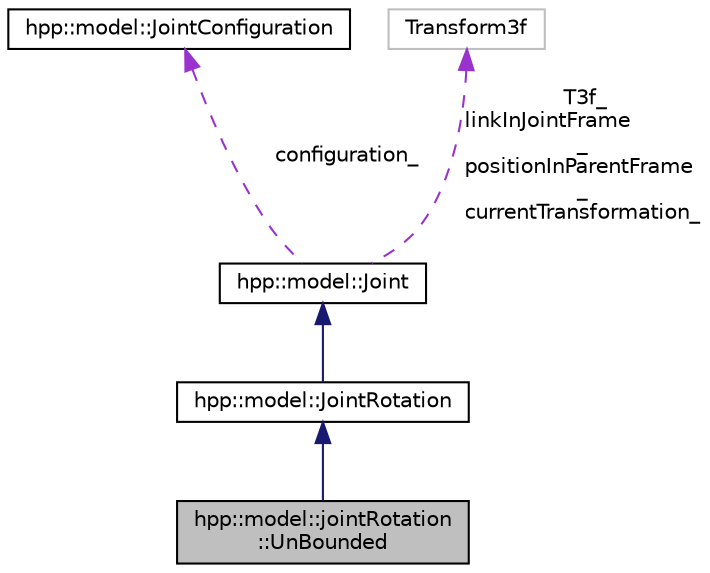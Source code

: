 digraph "hpp::model::jointRotation::UnBounded"
{
  edge [fontname="Helvetica",fontsize="10",labelfontname="Helvetica",labelfontsize="10"];
  node [fontname="Helvetica",fontsize="10",shape=record];
  Node1 [label="hpp::model::jointRotation\l::UnBounded",height=0.2,width=0.4,color="black", fillcolor="grey75", style="filled" fontcolor="black"];
  Node2 -> Node1 [dir="back",color="midnightblue",fontsize="10",style="solid",fontname="Helvetica"];
  Node2 [label="hpp::model::JointRotation",height=0.2,width=0.4,color="black", fillcolor="white", style="filled",URL="$a00016.html",tooltip="Rotation Joint. "];
  Node3 -> Node2 [dir="back",color="midnightblue",fontsize="10",style="solid",fontname="Helvetica"];
  Node3 [label="hpp::model::Joint",height=0.2,width=0.4,color="black", fillcolor="white", style="filled",URL="$a00013.html",tooltip="Robot joint. "];
  Node4 -> Node3 [dir="back",color="darkorchid3",fontsize="10",style="dashed",label=" configuration_" ,fontname="Helvetica"];
  Node4 [label="hpp::model::JointConfiguration",height=0.2,width=0.4,color="black", fillcolor="white", style="filled",URL="$a00015.html",tooltip="Configuration of a Joint. "];
  Node5 -> Node3 [dir="back",color="darkorchid3",fontsize="10",style="dashed",label=" T3f_\nlinkInJointFrame\l_\npositionInParentFrame\l_\ncurrentTransformation_" ,fontname="Helvetica"];
  Node5 [label="Transform3f",height=0.2,width=0.4,color="grey75", fillcolor="white", style="filled"];
}
